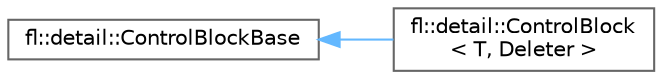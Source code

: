 digraph "Graphical Class Hierarchy"
{
 // INTERACTIVE_SVG=YES
 // LATEX_PDF_SIZE
  bgcolor="transparent";
  edge [fontname=Helvetica,fontsize=10,labelfontname=Helvetica,labelfontsize=10];
  node [fontname=Helvetica,fontsize=10,shape=box,height=0.2,width=0.4];
  rankdir="LR";
  Node0 [id="Node000000",label="fl::detail::ControlBlockBase",height=0.2,width=0.4,color="grey40", fillcolor="white", style="filled",URL="$d4/dc0/structfl_1_1detail_1_1_control_block_base.html",tooltip=" "];
  Node0 -> Node1 [id="edge133_Node000000_Node000001",dir="back",color="steelblue1",style="solid",tooltip=" "];
  Node1 [id="Node000001",label="fl::detail::ControlBlock\l\< T, Deleter \>",height=0.2,width=0.4,color="grey40", fillcolor="white", style="filled",URL="$d2/da2/structfl_1_1detail_1_1_control_block.html",tooltip=" "];
}
